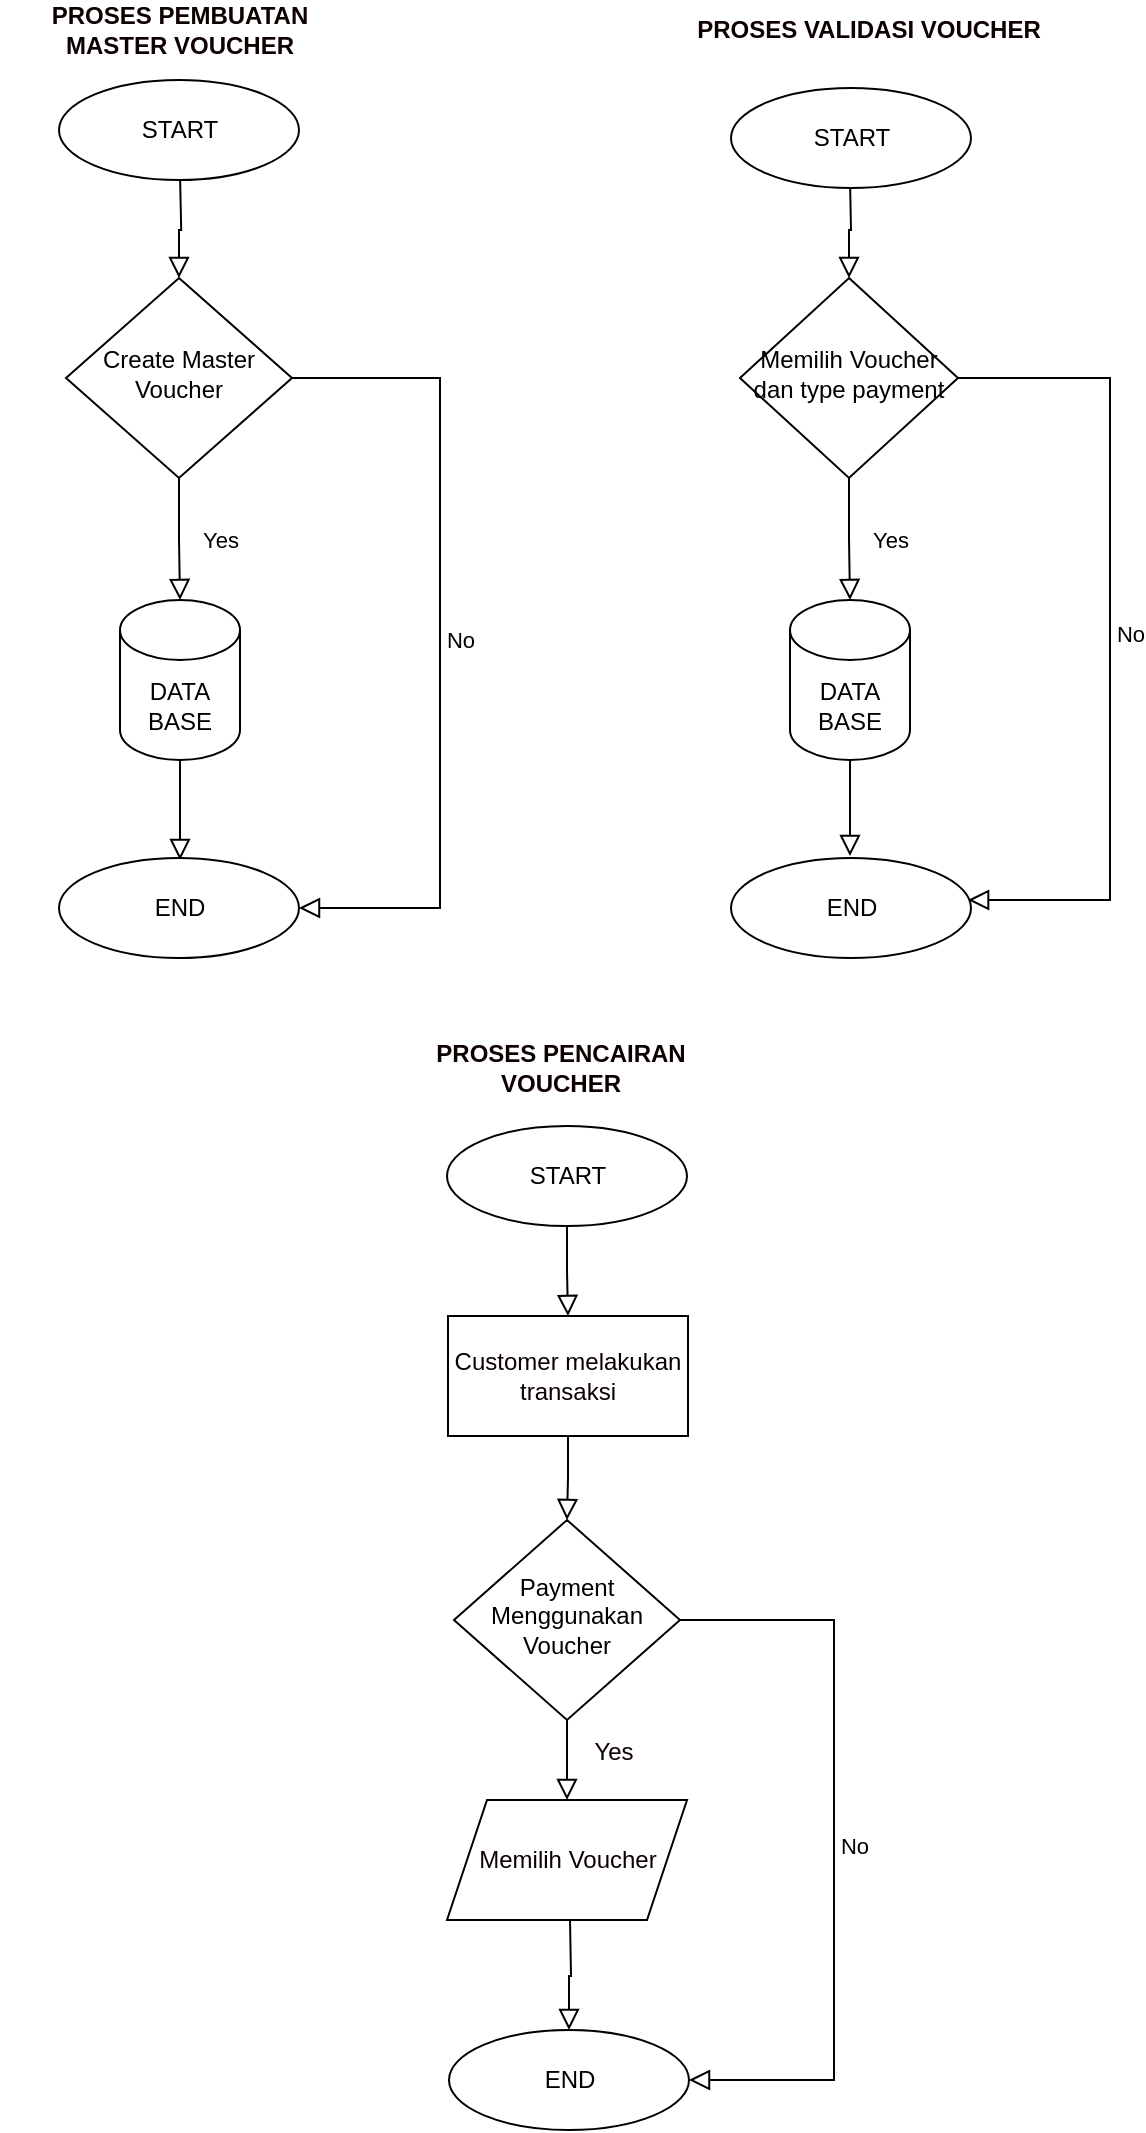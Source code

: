 <mxfile version="14.7.8" type="github">
  <diagram id="C5RBs43oDa-KdzZeNtuy" name="Page-1">
    <mxGraphModel dx="2048" dy="1100" grid="1" gridSize="10" guides="1" tooltips="1" connect="1" arrows="1" fold="1" page="1" pageScale="1" pageWidth="827" pageHeight="1169" math="0" shadow="0">
      <root>
        <mxCell id="WIyWlLk6GJQsqaUBKTNV-0" />
        <mxCell id="WIyWlLk6GJQsqaUBKTNV-1" parent="WIyWlLk6GJQsqaUBKTNV-0" />
        <mxCell id="WIyWlLk6GJQsqaUBKTNV-2" value="" style="rounded=0;html=1;jettySize=auto;orthogonalLoop=1;fontSize=11;endArrow=block;endFill=0;endSize=8;strokeWidth=1;shadow=0;labelBackgroundColor=none;edgeStyle=orthogonalEdgeStyle;" parent="WIyWlLk6GJQsqaUBKTNV-1" target="WIyWlLk6GJQsqaUBKTNV-6" edge="1">
          <mxGeometry relative="1" as="geometry">
            <mxPoint x="176.067" y="120" as="sourcePoint" />
          </mxGeometry>
        </mxCell>
        <mxCell id="WIyWlLk6GJQsqaUBKTNV-4" value="Yes" style="rounded=0;html=1;jettySize=auto;orthogonalLoop=1;fontSize=11;endArrow=block;endFill=0;endSize=8;strokeWidth=1;shadow=0;labelBackgroundColor=none;edgeStyle=orthogonalEdgeStyle;entryX=0.5;entryY=0;entryDx=0;entryDy=0;entryPerimeter=0;" parent="WIyWlLk6GJQsqaUBKTNV-1" source="WIyWlLk6GJQsqaUBKTNV-6" target="Tm1cLc5rGvtX3yt5SB6X-1" edge="1">
          <mxGeometry y="20" relative="1" as="geometry">
            <mxPoint as="offset" />
            <mxPoint x="176" y="310" as="targetPoint" />
          </mxGeometry>
        </mxCell>
        <mxCell id="WIyWlLk6GJQsqaUBKTNV-5" value="No" style="edgeStyle=orthogonalEdgeStyle;rounded=0;html=1;jettySize=auto;orthogonalLoop=1;fontSize=11;endArrow=block;endFill=0;endSize=8;strokeWidth=1;shadow=0;labelBackgroundColor=none;" parent="WIyWlLk6GJQsqaUBKTNV-1" source="WIyWlLk6GJQsqaUBKTNV-6" target="Tm1cLc5rGvtX3yt5SB6X-18" edge="1">
          <mxGeometry y="10" relative="1" as="geometry">
            <mxPoint as="offset" />
            <mxPoint x="236" y="490" as="targetPoint" />
            <Array as="points">
              <mxPoint x="306" y="219" />
              <mxPoint x="306" y="484" />
            </Array>
          </mxGeometry>
        </mxCell>
        <mxCell id="WIyWlLk6GJQsqaUBKTNV-6" value="Create Master Voucher" style="rhombus;whiteSpace=wrap;html=1;shadow=0;fontFamily=Helvetica;fontSize=12;align=center;strokeWidth=1;spacing=6;spacingTop=-4;" parent="WIyWlLk6GJQsqaUBKTNV-1" vertex="1">
          <mxGeometry x="119" y="169" width="113" height="100" as="geometry" />
        </mxCell>
        <mxCell id="Tm1cLc5rGvtX3yt5SB6X-1" value="DATA BASE" style="shape=cylinder3;whiteSpace=wrap;html=1;boundedLbl=1;backgroundOutline=1;size=15;" vertex="1" parent="WIyWlLk6GJQsqaUBKTNV-1">
          <mxGeometry x="146" y="330" width="60" height="80" as="geometry" />
        </mxCell>
        <mxCell id="Tm1cLc5rGvtX3yt5SB6X-4" value="" style="rounded=0;html=1;jettySize=auto;orthogonalLoop=1;fontSize=11;endArrow=block;endFill=0;endSize=8;strokeWidth=1;shadow=0;labelBackgroundColor=none;edgeStyle=orthogonalEdgeStyle;exitX=0.5;exitY=1;exitDx=0;exitDy=0;exitPerimeter=0;" edge="1" parent="WIyWlLk6GJQsqaUBKTNV-1">
          <mxGeometry relative="1" as="geometry">
            <mxPoint x="176" y="410" as="sourcePoint" />
            <mxPoint x="176" y="460" as="targetPoint" />
          </mxGeometry>
        </mxCell>
        <mxCell id="Tm1cLc5rGvtX3yt5SB6X-7" value="" style="rounded=0;html=1;jettySize=auto;orthogonalLoop=1;fontSize=11;endArrow=block;endFill=0;endSize=8;strokeWidth=1;shadow=0;labelBackgroundColor=none;edgeStyle=orthogonalEdgeStyle;" edge="1" parent="WIyWlLk6GJQsqaUBKTNV-1" target="Tm1cLc5rGvtX3yt5SB6X-11">
          <mxGeometry relative="1" as="geometry">
            <mxPoint x="511" y="120" as="sourcePoint" />
          </mxGeometry>
        </mxCell>
        <mxCell id="Tm1cLc5rGvtX3yt5SB6X-9" value="Yes" style="rounded=0;html=1;jettySize=auto;orthogonalLoop=1;fontSize=11;endArrow=block;endFill=0;endSize=8;strokeWidth=1;shadow=0;labelBackgroundColor=none;edgeStyle=orthogonalEdgeStyle;entryX=0.5;entryY=0;entryDx=0;entryDy=0;entryPerimeter=0;" edge="1" parent="WIyWlLk6GJQsqaUBKTNV-1" source="Tm1cLc5rGvtX3yt5SB6X-11" target="Tm1cLc5rGvtX3yt5SB6X-13">
          <mxGeometry y="20" relative="1" as="geometry">
            <mxPoint as="offset" />
            <mxPoint x="511" y="310" as="targetPoint" />
          </mxGeometry>
        </mxCell>
        <mxCell id="Tm1cLc5rGvtX3yt5SB6X-10" value="No" style="edgeStyle=orthogonalEdgeStyle;rounded=0;html=1;jettySize=auto;orthogonalLoop=1;fontSize=11;endArrow=block;endFill=0;endSize=8;strokeWidth=1;shadow=0;labelBackgroundColor=none;entryX=0.992;entryY=0.55;entryDx=0;entryDy=0;entryPerimeter=0;" edge="1" parent="WIyWlLk6GJQsqaUBKTNV-1" source="Tm1cLc5rGvtX3yt5SB6X-11">
          <mxGeometry y="10" relative="1" as="geometry">
            <mxPoint as="offset" />
            <mxPoint x="570.04" y="480" as="targetPoint" />
            <Array as="points">
              <mxPoint x="641" y="219" />
              <mxPoint x="641" y="480" />
            </Array>
          </mxGeometry>
        </mxCell>
        <mxCell id="Tm1cLc5rGvtX3yt5SB6X-11" value="Memilih Voucher dan type payment " style="rhombus;whiteSpace=wrap;html=1;shadow=0;fontFamily=Helvetica;fontSize=12;align=center;strokeWidth=1;spacing=6;spacingTop=-4;" vertex="1" parent="WIyWlLk6GJQsqaUBKTNV-1">
          <mxGeometry x="456" y="169" width="109" height="100" as="geometry" />
        </mxCell>
        <mxCell id="Tm1cLc5rGvtX3yt5SB6X-13" value="DATA BASE" style="shape=cylinder3;whiteSpace=wrap;html=1;boundedLbl=1;backgroundOutline=1;size=15;" vertex="1" parent="WIyWlLk6GJQsqaUBKTNV-1">
          <mxGeometry x="481" y="330" width="60" height="80" as="geometry" />
        </mxCell>
        <mxCell id="Tm1cLc5rGvtX3yt5SB6X-14" value="" style="rounded=0;html=1;jettySize=auto;orthogonalLoop=1;fontSize=11;endArrow=block;endFill=0;endSize=8;strokeWidth=1;shadow=0;labelBackgroundColor=none;edgeStyle=orthogonalEdgeStyle;entryX=0.5;entryY=0;entryDx=0;entryDy=0;exitX=0.5;exitY=1;exitDx=0;exitDy=0;exitPerimeter=0;" edge="1" parent="WIyWlLk6GJQsqaUBKTNV-1">
          <mxGeometry relative="1" as="geometry">
            <mxPoint x="511" y="410" as="sourcePoint" />
            <mxPoint x="511" y="458" as="targetPoint" />
          </mxGeometry>
        </mxCell>
        <mxCell id="Tm1cLc5rGvtX3yt5SB6X-17" value="START" style="ellipse;whiteSpace=wrap;html=1;" vertex="1" parent="WIyWlLk6GJQsqaUBKTNV-1">
          <mxGeometry x="115.5" y="70" width="120" height="50" as="geometry" />
        </mxCell>
        <mxCell id="Tm1cLc5rGvtX3yt5SB6X-18" value="END" style="ellipse;whiteSpace=wrap;html=1;" vertex="1" parent="WIyWlLk6GJQsqaUBKTNV-1">
          <mxGeometry x="115.5" y="459" width="120" height="50" as="geometry" />
        </mxCell>
        <mxCell id="Tm1cLc5rGvtX3yt5SB6X-19" value="PROSES PEMBUATAN MASTER VOUCHER" style="text;html=1;strokeColor=none;fillColor=none;align=center;verticalAlign=middle;whiteSpace=wrap;rounded=0;fontStyle=1;fontColor=#0D0100;" vertex="1" parent="WIyWlLk6GJQsqaUBKTNV-1">
          <mxGeometry x="86" y="30" width="180" height="30" as="geometry" />
        </mxCell>
        <mxCell id="Tm1cLc5rGvtX3yt5SB6X-20" value="START" style="ellipse;whiteSpace=wrap;html=1;" vertex="1" parent="WIyWlLk6GJQsqaUBKTNV-1">
          <mxGeometry x="451.5" y="74" width="120" height="50" as="geometry" />
        </mxCell>
        <mxCell id="Tm1cLc5rGvtX3yt5SB6X-21" value="END" style="ellipse;whiteSpace=wrap;html=1;" vertex="1" parent="WIyWlLk6GJQsqaUBKTNV-1">
          <mxGeometry x="451.5" y="459" width="120" height="50" as="geometry" />
        </mxCell>
        <mxCell id="Tm1cLc5rGvtX3yt5SB6X-22" value="PROSES VALIDASI VOUCHER" style="text;html=1;strokeColor=none;fillColor=none;align=center;verticalAlign=middle;whiteSpace=wrap;rounded=0;fontStyle=1;fontColor=#0D0100;" vertex="1" parent="WIyWlLk6GJQsqaUBKTNV-1">
          <mxGeometry x="430" y="30" width="181" height="30" as="geometry" />
        </mxCell>
        <mxCell id="Tm1cLc5rGvtX3yt5SB6X-24" value="" style="rounded=0;html=1;jettySize=auto;orthogonalLoop=1;fontSize=11;endArrow=block;endFill=0;endSize=8;strokeWidth=1;shadow=0;labelBackgroundColor=none;edgeStyle=orthogonalEdgeStyle;exitX=0.5;exitY=1;exitDx=0;exitDy=0;entryX=0.5;entryY=0;entryDx=0;entryDy=0;" edge="1" parent="WIyWlLk6GJQsqaUBKTNV-1" target="Tm1cLc5rGvtX3yt5SB6X-33" source="Tm1cLc5rGvtX3yt5SB6X-30">
          <mxGeometry relative="1" as="geometry">
            <mxPoint x="602.5" y="669" as="sourcePoint" />
            <mxPoint x="370" y="700" as="targetPoint" />
            <Array as="points" />
          </mxGeometry>
        </mxCell>
        <mxCell id="Tm1cLc5rGvtX3yt5SB6X-26" value="No" style="edgeStyle=orthogonalEdgeStyle;rounded=0;html=1;jettySize=auto;orthogonalLoop=1;fontSize=11;endArrow=block;endFill=0;endSize=8;strokeWidth=1;shadow=0;labelBackgroundColor=none;entryX=1;entryY=0.5;entryDx=0;entryDy=0;exitX=1;exitY=0.5;exitDx=0;exitDy=0;" edge="1" parent="WIyWlLk6GJQsqaUBKTNV-1" source="Tm1cLc5rGvtX3yt5SB6X-34" target="Tm1cLc5rGvtX3yt5SB6X-31">
          <mxGeometry y="10" relative="1" as="geometry">
            <mxPoint as="offset" />
            <mxPoint x="432.04" y="999" as="targetPoint" />
            <Array as="points">
              <mxPoint x="503" y="840" />
              <mxPoint x="503" y="1070" />
            </Array>
            <mxPoint x="430" y="840" as="sourcePoint" />
          </mxGeometry>
        </mxCell>
        <mxCell id="Tm1cLc5rGvtX3yt5SB6X-29" value="" style="rounded=0;html=1;jettySize=auto;orthogonalLoop=1;fontSize=11;endArrow=block;endFill=0;endSize=8;strokeWidth=1;shadow=0;labelBackgroundColor=none;edgeStyle=orthogonalEdgeStyle;" edge="1" parent="WIyWlLk6GJQsqaUBKTNV-1" target="Tm1cLc5rGvtX3yt5SB6X-31">
          <mxGeometry relative="1" as="geometry">
            <mxPoint x="371" y="990" as="sourcePoint" />
            <mxPoint x="373" y="977" as="targetPoint" />
          </mxGeometry>
        </mxCell>
        <mxCell id="Tm1cLc5rGvtX3yt5SB6X-30" value="START" style="ellipse;whiteSpace=wrap;html=1;" vertex="1" parent="WIyWlLk6GJQsqaUBKTNV-1">
          <mxGeometry x="309.5" y="593" width="120" height="50" as="geometry" />
        </mxCell>
        <mxCell id="Tm1cLc5rGvtX3yt5SB6X-31" value="END" style="ellipse;whiteSpace=wrap;html=1;" vertex="1" parent="WIyWlLk6GJQsqaUBKTNV-1">
          <mxGeometry x="310.5" y="1045" width="120" height="50" as="geometry" />
        </mxCell>
        <mxCell id="Tm1cLc5rGvtX3yt5SB6X-32" value="PROSES PENCAIRAN VOUCHER" style="text;html=1;strokeColor=none;fillColor=none;align=center;verticalAlign=middle;whiteSpace=wrap;rounded=0;fontStyle=1;fontColor=#0D0100;" vertex="1" parent="WIyWlLk6GJQsqaUBKTNV-1">
          <mxGeometry x="276" y="549" width="181" height="30" as="geometry" />
        </mxCell>
        <mxCell id="Tm1cLc5rGvtX3yt5SB6X-33" value="Customer melakukan transaksi " style="rounded=0;whiteSpace=wrap;html=1;fontColor=#0D0100;" vertex="1" parent="WIyWlLk6GJQsqaUBKTNV-1">
          <mxGeometry x="310" y="688" width="120" height="60" as="geometry" />
        </mxCell>
        <mxCell id="Tm1cLc5rGvtX3yt5SB6X-34" value="Payment Menggunakan Voucher" style="rhombus;whiteSpace=wrap;html=1;shadow=0;fontFamily=Helvetica;fontSize=12;align=center;strokeWidth=1;spacing=6;spacingTop=-4;" vertex="1" parent="WIyWlLk6GJQsqaUBKTNV-1">
          <mxGeometry x="313" y="790" width="113" height="100" as="geometry" />
        </mxCell>
        <mxCell id="Tm1cLc5rGvtX3yt5SB6X-36" value="" style="rounded=0;html=1;jettySize=auto;orthogonalLoop=1;fontSize=11;endArrow=block;endFill=0;endSize=8;strokeWidth=1;shadow=0;labelBackgroundColor=none;edgeStyle=orthogonalEdgeStyle;entryX=0.5;entryY=0;entryDx=0;entryDy=0;" edge="1" parent="WIyWlLk6GJQsqaUBKTNV-1" source="Tm1cLc5rGvtX3yt5SB6X-33" target="Tm1cLc5rGvtX3yt5SB6X-34">
          <mxGeometry relative="1" as="geometry">
            <mxPoint x="370" y="750" as="sourcePoint" />
            <mxPoint x="380" y="698" as="targetPoint" />
            <Array as="points" />
          </mxGeometry>
        </mxCell>
        <mxCell id="Tm1cLc5rGvtX3yt5SB6X-37" value="Memilih Voucher" style="shape=parallelogram;perimeter=parallelogramPerimeter;whiteSpace=wrap;html=1;fixedSize=1;fontColor=#0D0100;" vertex="1" parent="WIyWlLk6GJQsqaUBKTNV-1">
          <mxGeometry x="309.5" y="930" width="120" height="60" as="geometry" />
        </mxCell>
        <mxCell id="Tm1cLc5rGvtX3yt5SB6X-38" value="" style="rounded=0;html=1;jettySize=auto;orthogonalLoop=1;fontSize=11;endArrow=block;endFill=0;endSize=8;strokeWidth=1;shadow=0;labelBackgroundColor=none;edgeStyle=orthogonalEdgeStyle;entryX=0.5;entryY=0;entryDx=0;entryDy=0;exitX=0.5;exitY=1;exitDx=0;exitDy=0;" edge="1" parent="WIyWlLk6GJQsqaUBKTNV-1" source="Tm1cLc5rGvtX3yt5SB6X-34" target="Tm1cLc5rGvtX3yt5SB6X-37">
          <mxGeometry relative="1" as="geometry">
            <mxPoint x="380" y="797" as="sourcePoint" />
            <mxPoint x="379.5" y="839" as="targetPoint" />
            <Array as="points" />
          </mxGeometry>
        </mxCell>
        <mxCell id="Tm1cLc5rGvtX3yt5SB6X-39" value="Yes" style="text;html=1;strokeColor=none;fillColor=none;align=center;verticalAlign=middle;whiteSpace=wrap;rounded=0;fontColor=#0D0100;" vertex="1" parent="WIyWlLk6GJQsqaUBKTNV-1">
          <mxGeometry x="373" y="896" width="40" height="20" as="geometry" />
        </mxCell>
      </root>
    </mxGraphModel>
  </diagram>
</mxfile>
